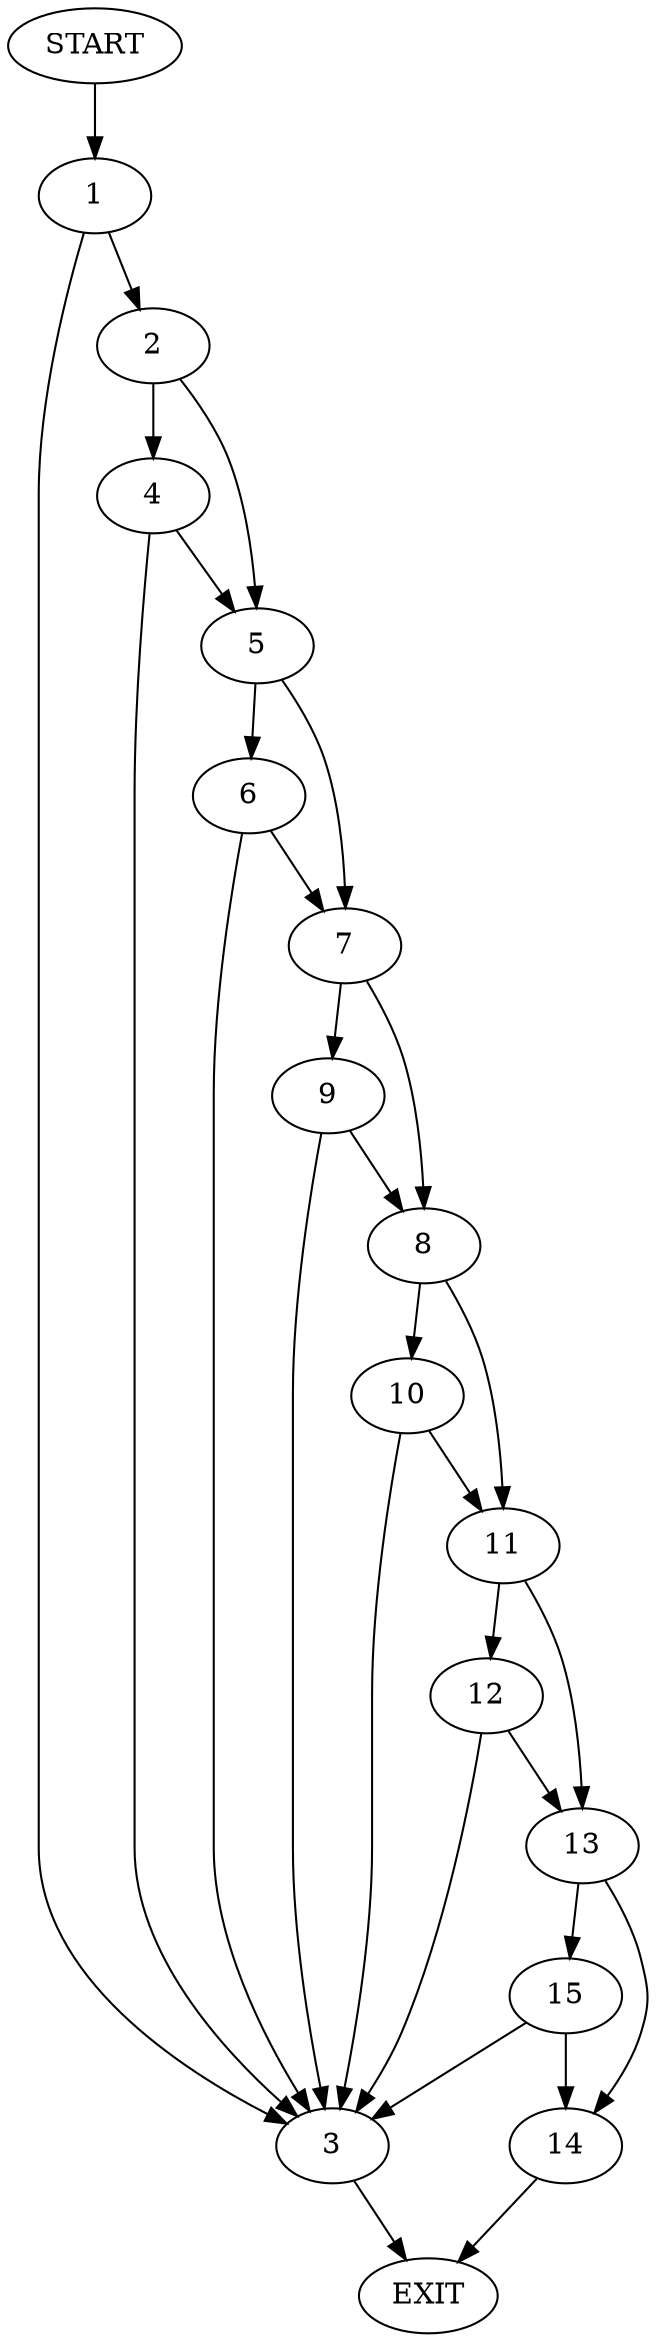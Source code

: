 digraph {
0 [label="START"]
16 [label="EXIT"]
0 -> 1
1 -> 2
1 -> 3
2 -> 4
2 -> 5
3 -> 16
4 -> 3
4 -> 5
5 -> 6
5 -> 7
6 -> 3
6 -> 7
7 -> 8
7 -> 9
9 -> 3
9 -> 8
8 -> 10
8 -> 11
11 -> 12
11 -> 13
10 -> 3
10 -> 11
12 -> 13
12 -> 3
13 -> 14
13 -> 15
14 -> 16
15 -> 3
15 -> 14
}
